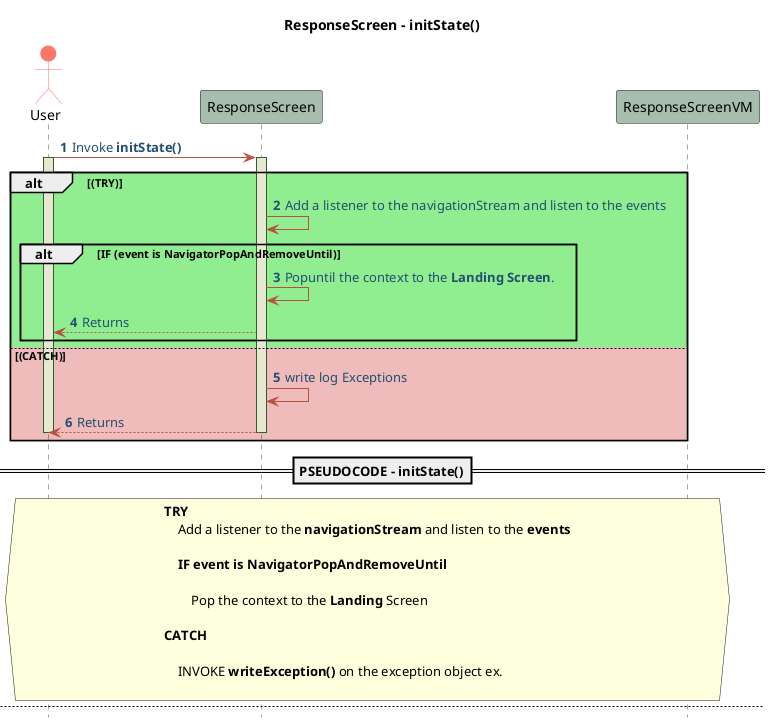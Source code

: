 @startuml ResponseScreen-Sequence-Pseudo

!define POSITIVERESPONSE 90EE90
!define NEGATIVEERESPONSE EFBBBB
!define NUETRALRESPONSE F2DC79

skinparam sequence{
    ParticipantBackgroundColor #A7BEAE
    LifeLineBackgroundColor #E7E8D1
    LifeLineBorderColor #2C5F2D
    ActorBackgroundColor #FC766AFF
    ActorBorderColor #FC766AFF
    ArrowColor #B85042
    ArrowFontColor #234E70
}

title   **ResponseScreen - initState()**
autonumber 1
actor User
hide footbox
User -> ResponseScreen: Invoke **initState()**
activate User
activate ResponseScreen
alt #POSITIVERESPONSE (TRY)
    
    ResponseScreen -> ResponseScreen: Add a listener to the navigationStream and listen to the events
    
    alt #POSITIVERESPONSE IF (event is NavigatorPopAndRemoveUntil)
        ResponseScreen-> ResponseScreen: Popuntil the context to the **Landing Screen**.
        ResponseScreen --> User: Returns
    end

else #NEGATIVEERESPONSE (CATCH)
    ResponseScreen -> ResponseScreen : write log Exceptions
    ResponseScreen --> User: Returns
    deactivate ResponseScreen
    deactivate User
end
==PSEUDOCODE - initState()==
hnote across
**TRY**
    Add a listener to the **navigationStream** and listen to the **events**
    
    **IF event is NavigatorPopAndRemoveUntil**

        Pop the context to the **Landing** Screen
    
**CATCH**
    
    INVOKE **writeException()** on the exception object ex.

end note

newpage  **ResponseScreen - dispose()**
!define POSITIVERESPONSE 90EE90
!define NEGATIVEERESPONSE EFBBBB
!define NUETRALRESPONSE F2DC79

skinparam sequence{
    ParticipantBackgroundColor #A7BEAE
    LifeLineBackgroundColor #E7E8D1
    LifeLineBorderColor #2C5F2D
    ActorBackgroundColor #FC766AFF
    ActorBorderColor #FC766AFF
    ArrowColor #B85042
    ArrowFontColor #234E70
}

autonumber 1
hide footbox
User -> ResponseScreen: Invoke **dispose()**
activate User
activate ResponseScreen
ResponseScreen -> ResponseScreen: dispose the **navigationStream**
ResponseScreen --> User: Returns
deactivate ResponseScreen
deactivate User

==PSEUDOCODE - dispose()==
hnote across
    USING **dispose()** method dispose the **navigationStream**
end note

newpage BackToHome Post
autonumber
hide footbox
User -> ResponseScreen: **BackToHome** Button.Clicked
activate User
activate ResponseScreen
ResponseScreen -> ResponseScreenVM: Invoke **navigateBackToLandingScreen()**
activate ResponseScreenVM
ResponseScreenVM --> ResponseScreen: Returns
deactivate ResponseScreenVM
ResponseScreen --> User: Display **LandingScreen**
deactivate ResponseScreen
deactivate User

==PSEUDOCODE - navigateBackToLandingScreen()==
hnote across

INVOKE **navigateBackToLandingScreen()** method

DISPLAY **LandingScreen** to the User 

end note
@enduml